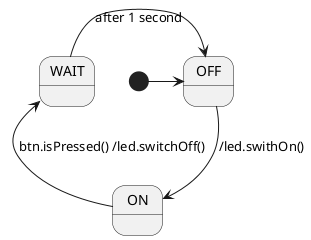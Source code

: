 @startuml random-led-fsm

[*] -> OFF

OFF -> ON: /led.swithOn()

ON -u-> WAIT: btn.isPressed() /led.switchOff()

WAIT -> OFF: after 1 second

@enduml